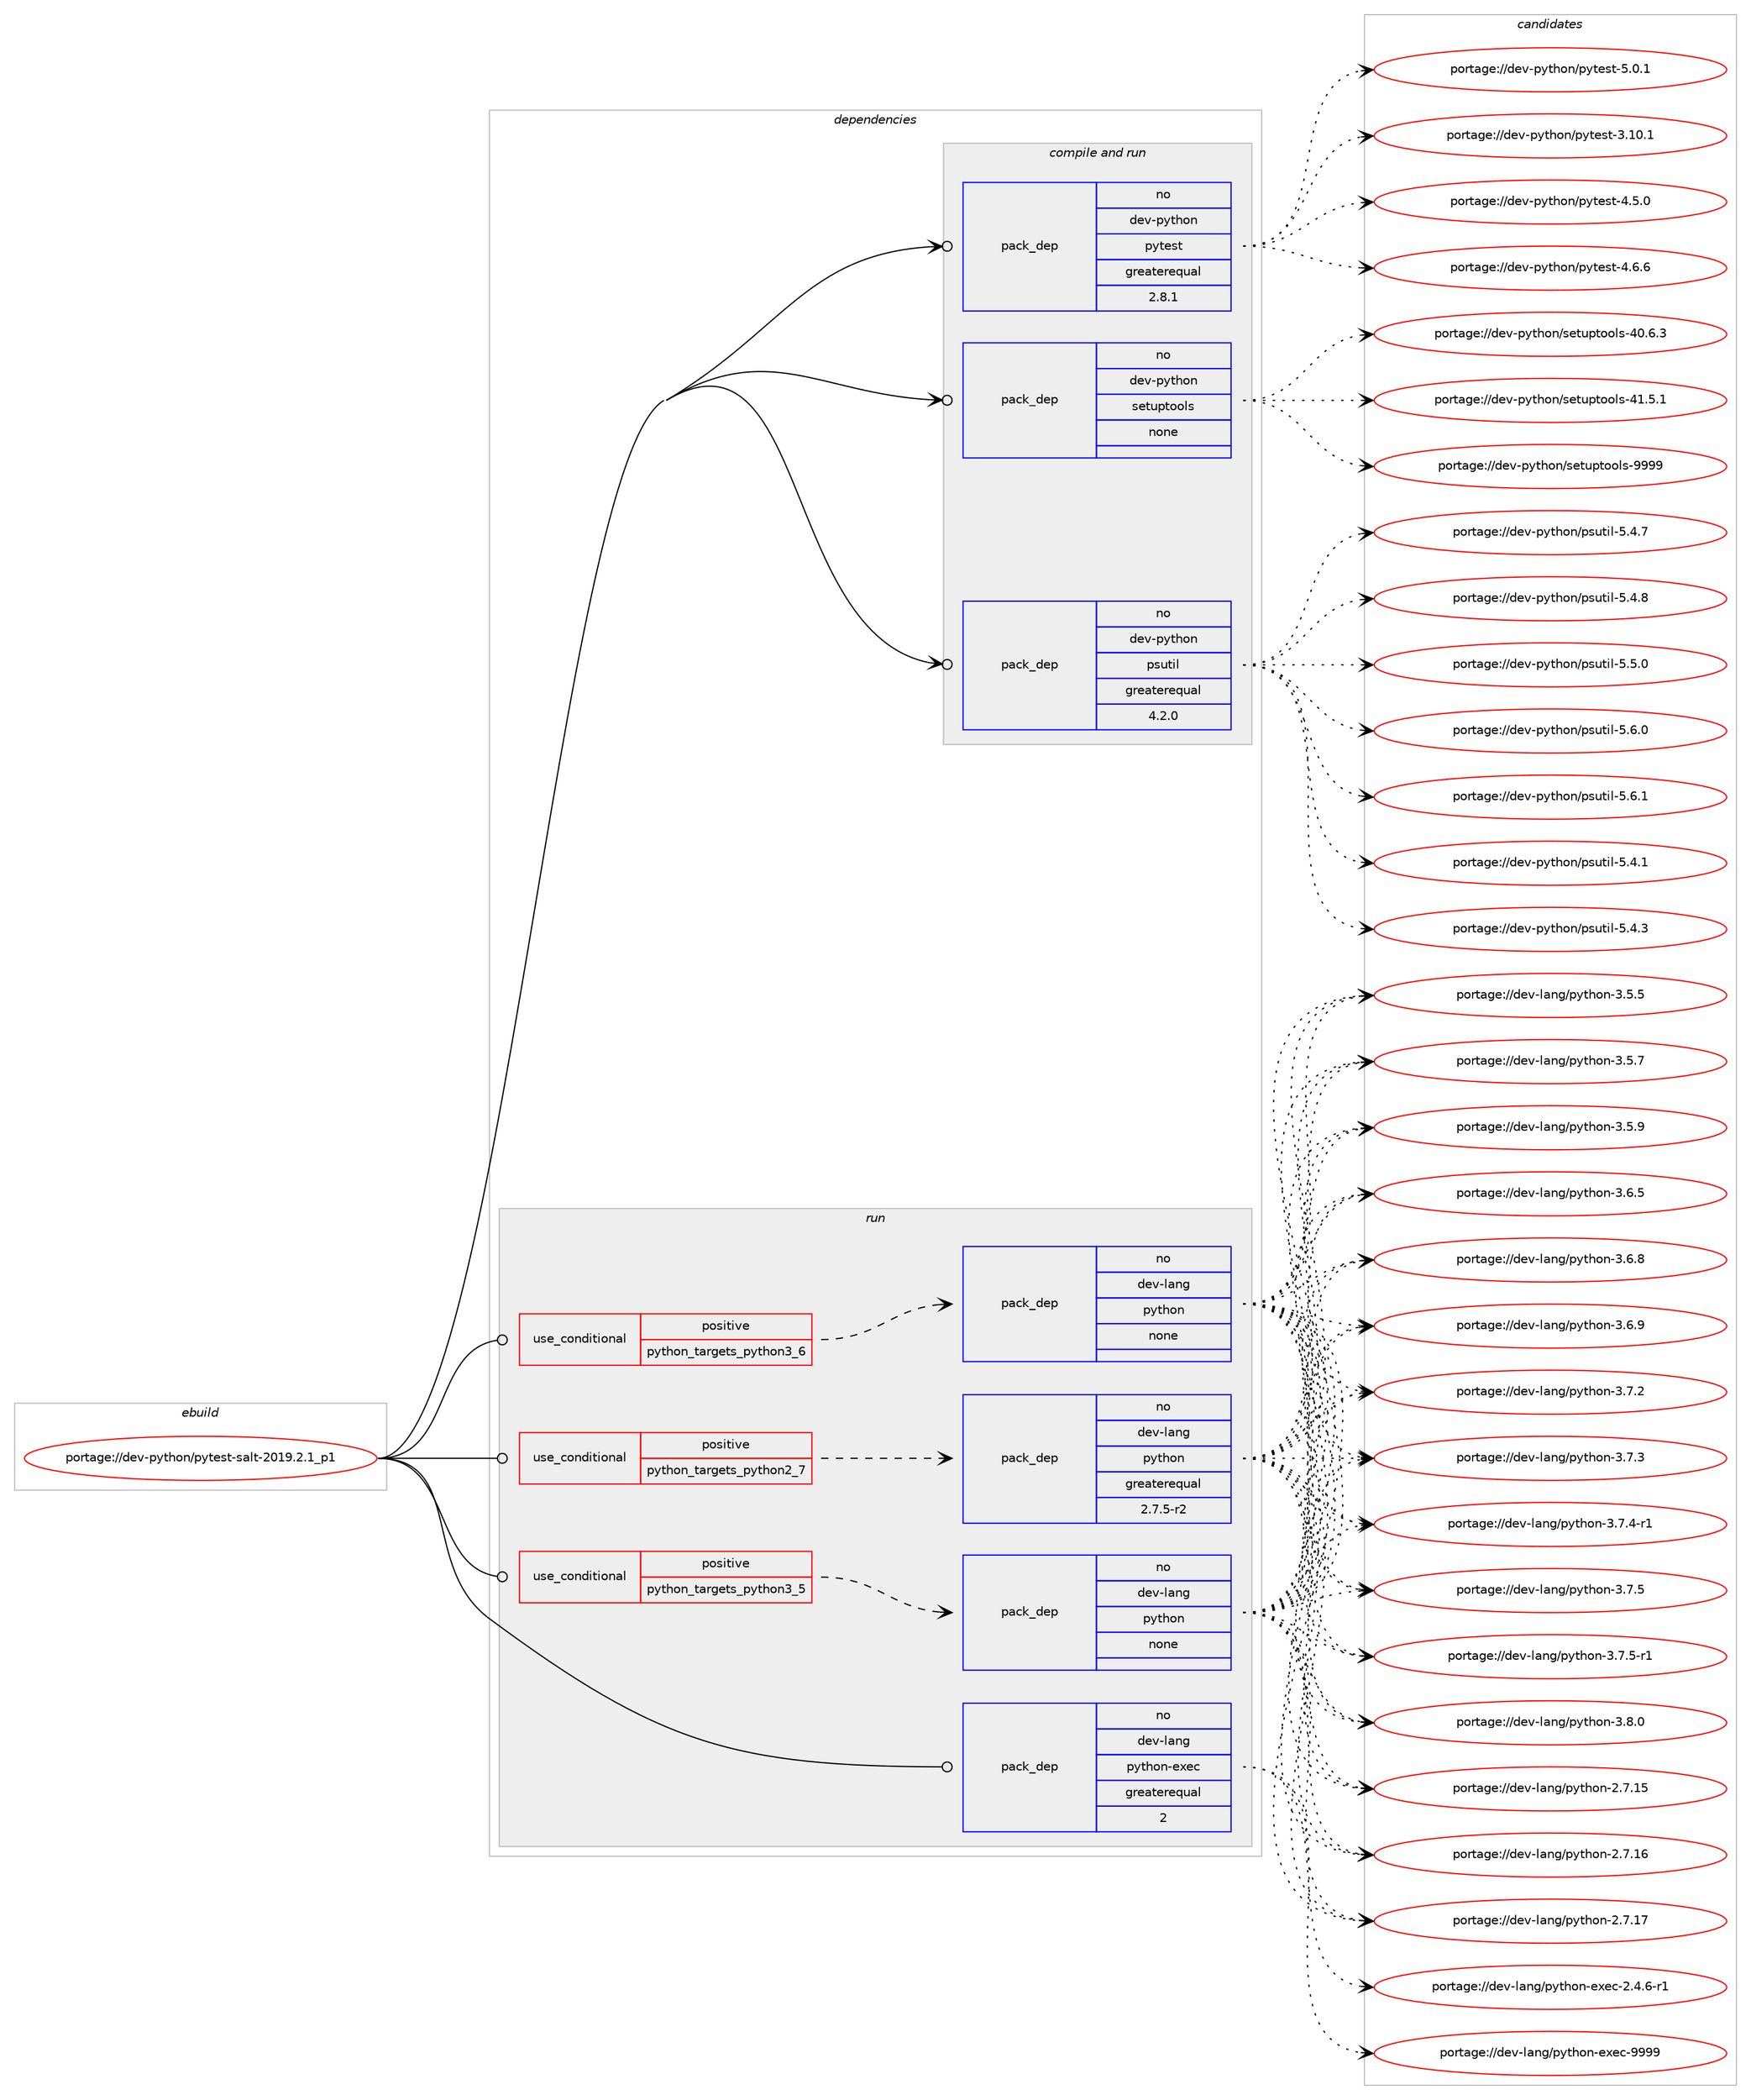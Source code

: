 digraph prolog {

# *************
# Graph options
# *************

newrank=true;
concentrate=true;
compound=true;
graph [rankdir=LR,fontname=Helvetica,fontsize=10,ranksep=1.5];#, ranksep=2.5, nodesep=0.2];
edge  [arrowhead=vee];
node  [fontname=Helvetica,fontsize=10];

# **********
# The ebuild
# **********

subgraph cluster_leftcol {
color=gray;
rank=same;
label=<<i>ebuild</i>>;
id [label="portage://dev-python/pytest-salt-2019.2.1_p1", color=red, width=4, href="../dev-python/pytest-salt-2019.2.1_p1.svg"];
}

# ****************
# The dependencies
# ****************

subgraph cluster_midcol {
color=gray;
label=<<i>dependencies</i>>;
subgraph cluster_compile {
fillcolor="#eeeeee";
style=filled;
label=<<i>compile</i>>;
}
subgraph cluster_compileandrun {
fillcolor="#eeeeee";
style=filled;
label=<<i>compile and run</i>>;
subgraph pack125009 {
dependency164909 [label=<<TABLE BORDER="0" CELLBORDER="1" CELLSPACING="0" CELLPADDING="4" WIDTH="220"><TR><TD ROWSPAN="6" CELLPADDING="30">pack_dep</TD></TR><TR><TD WIDTH="110">no</TD></TR><TR><TD>dev-python</TD></TR><TR><TD>psutil</TD></TR><TR><TD>greaterequal</TD></TR><TR><TD>4.2.0</TD></TR></TABLE>>, shape=none, color=blue];
}
id:e -> dependency164909:w [weight=20,style="solid",arrowhead="odotvee"];
subgraph pack125010 {
dependency164910 [label=<<TABLE BORDER="0" CELLBORDER="1" CELLSPACING="0" CELLPADDING="4" WIDTH="220"><TR><TD ROWSPAN="6" CELLPADDING="30">pack_dep</TD></TR><TR><TD WIDTH="110">no</TD></TR><TR><TD>dev-python</TD></TR><TR><TD>pytest</TD></TR><TR><TD>greaterequal</TD></TR><TR><TD>2.8.1</TD></TR></TABLE>>, shape=none, color=blue];
}
id:e -> dependency164910:w [weight=20,style="solid",arrowhead="odotvee"];
subgraph pack125011 {
dependency164911 [label=<<TABLE BORDER="0" CELLBORDER="1" CELLSPACING="0" CELLPADDING="4" WIDTH="220"><TR><TD ROWSPAN="6" CELLPADDING="30">pack_dep</TD></TR><TR><TD WIDTH="110">no</TD></TR><TR><TD>dev-python</TD></TR><TR><TD>setuptools</TD></TR><TR><TD>none</TD></TR><TR><TD></TD></TR></TABLE>>, shape=none, color=blue];
}
id:e -> dependency164911:w [weight=20,style="solid",arrowhead="odotvee"];
}
subgraph cluster_run {
fillcolor="#eeeeee";
style=filled;
label=<<i>run</i>>;
subgraph cond36513 {
dependency164912 [label=<<TABLE BORDER="0" CELLBORDER="1" CELLSPACING="0" CELLPADDING="4"><TR><TD ROWSPAN="3" CELLPADDING="10">use_conditional</TD></TR><TR><TD>positive</TD></TR><TR><TD>python_targets_python2_7</TD></TR></TABLE>>, shape=none, color=red];
subgraph pack125012 {
dependency164913 [label=<<TABLE BORDER="0" CELLBORDER="1" CELLSPACING="0" CELLPADDING="4" WIDTH="220"><TR><TD ROWSPAN="6" CELLPADDING="30">pack_dep</TD></TR><TR><TD WIDTH="110">no</TD></TR><TR><TD>dev-lang</TD></TR><TR><TD>python</TD></TR><TR><TD>greaterequal</TD></TR><TR><TD>2.7.5-r2</TD></TR></TABLE>>, shape=none, color=blue];
}
dependency164912:e -> dependency164913:w [weight=20,style="dashed",arrowhead="vee"];
}
id:e -> dependency164912:w [weight=20,style="solid",arrowhead="odot"];
subgraph cond36514 {
dependency164914 [label=<<TABLE BORDER="0" CELLBORDER="1" CELLSPACING="0" CELLPADDING="4"><TR><TD ROWSPAN="3" CELLPADDING="10">use_conditional</TD></TR><TR><TD>positive</TD></TR><TR><TD>python_targets_python3_5</TD></TR></TABLE>>, shape=none, color=red];
subgraph pack125013 {
dependency164915 [label=<<TABLE BORDER="0" CELLBORDER="1" CELLSPACING="0" CELLPADDING="4" WIDTH="220"><TR><TD ROWSPAN="6" CELLPADDING="30">pack_dep</TD></TR><TR><TD WIDTH="110">no</TD></TR><TR><TD>dev-lang</TD></TR><TR><TD>python</TD></TR><TR><TD>none</TD></TR><TR><TD></TD></TR></TABLE>>, shape=none, color=blue];
}
dependency164914:e -> dependency164915:w [weight=20,style="dashed",arrowhead="vee"];
}
id:e -> dependency164914:w [weight=20,style="solid",arrowhead="odot"];
subgraph cond36515 {
dependency164916 [label=<<TABLE BORDER="0" CELLBORDER="1" CELLSPACING="0" CELLPADDING="4"><TR><TD ROWSPAN="3" CELLPADDING="10">use_conditional</TD></TR><TR><TD>positive</TD></TR><TR><TD>python_targets_python3_6</TD></TR></TABLE>>, shape=none, color=red];
subgraph pack125014 {
dependency164917 [label=<<TABLE BORDER="0" CELLBORDER="1" CELLSPACING="0" CELLPADDING="4" WIDTH="220"><TR><TD ROWSPAN="6" CELLPADDING="30">pack_dep</TD></TR><TR><TD WIDTH="110">no</TD></TR><TR><TD>dev-lang</TD></TR><TR><TD>python</TD></TR><TR><TD>none</TD></TR><TR><TD></TD></TR></TABLE>>, shape=none, color=blue];
}
dependency164916:e -> dependency164917:w [weight=20,style="dashed",arrowhead="vee"];
}
id:e -> dependency164916:w [weight=20,style="solid",arrowhead="odot"];
subgraph pack125015 {
dependency164918 [label=<<TABLE BORDER="0" CELLBORDER="1" CELLSPACING="0" CELLPADDING="4" WIDTH="220"><TR><TD ROWSPAN="6" CELLPADDING="30">pack_dep</TD></TR><TR><TD WIDTH="110">no</TD></TR><TR><TD>dev-lang</TD></TR><TR><TD>python-exec</TD></TR><TR><TD>greaterequal</TD></TR><TR><TD>2</TD></TR></TABLE>>, shape=none, color=blue];
}
id:e -> dependency164918:w [weight=20,style="solid",arrowhead="odot"];
}
}

# **************
# The candidates
# **************

subgraph cluster_choices {
rank=same;
color=gray;
label=<<i>candidates</i>>;

subgraph choice125009 {
color=black;
nodesep=1;
choiceportage1001011184511212111610411111047112115117116105108455346524649 [label="portage://dev-python/psutil-5.4.1", color=red, width=4,href="../dev-python/psutil-5.4.1.svg"];
choiceportage1001011184511212111610411111047112115117116105108455346524651 [label="portage://dev-python/psutil-5.4.3", color=red, width=4,href="../dev-python/psutil-5.4.3.svg"];
choiceportage1001011184511212111610411111047112115117116105108455346524655 [label="portage://dev-python/psutil-5.4.7", color=red, width=4,href="../dev-python/psutil-5.4.7.svg"];
choiceportage1001011184511212111610411111047112115117116105108455346524656 [label="portage://dev-python/psutil-5.4.8", color=red, width=4,href="../dev-python/psutil-5.4.8.svg"];
choiceportage1001011184511212111610411111047112115117116105108455346534648 [label="portage://dev-python/psutil-5.5.0", color=red, width=4,href="../dev-python/psutil-5.5.0.svg"];
choiceportage1001011184511212111610411111047112115117116105108455346544648 [label="portage://dev-python/psutil-5.6.0", color=red, width=4,href="../dev-python/psutil-5.6.0.svg"];
choiceportage1001011184511212111610411111047112115117116105108455346544649 [label="portage://dev-python/psutil-5.6.1", color=red, width=4,href="../dev-python/psutil-5.6.1.svg"];
dependency164909:e -> choiceportage1001011184511212111610411111047112115117116105108455346524649:w [style=dotted,weight="100"];
dependency164909:e -> choiceportage1001011184511212111610411111047112115117116105108455346524651:w [style=dotted,weight="100"];
dependency164909:e -> choiceportage1001011184511212111610411111047112115117116105108455346524655:w [style=dotted,weight="100"];
dependency164909:e -> choiceportage1001011184511212111610411111047112115117116105108455346524656:w [style=dotted,weight="100"];
dependency164909:e -> choiceportage1001011184511212111610411111047112115117116105108455346534648:w [style=dotted,weight="100"];
dependency164909:e -> choiceportage1001011184511212111610411111047112115117116105108455346544648:w [style=dotted,weight="100"];
dependency164909:e -> choiceportage1001011184511212111610411111047112115117116105108455346544649:w [style=dotted,weight="100"];
}
subgraph choice125010 {
color=black;
nodesep=1;
choiceportage100101118451121211161041111104711212111610111511645514649484649 [label="portage://dev-python/pytest-3.10.1", color=red, width=4,href="../dev-python/pytest-3.10.1.svg"];
choiceportage1001011184511212111610411111047112121116101115116455246534648 [label="portage://dev-python/pytest-4.5.0", color=red, width=4,href="../dev-python/pytest-4.5.0.svg"];
choiceportage1001011184511212111610411111047112121116101115116455246544654 [label="portage://dev-python/pytest-4.6.6", color=red, width=4,href="../dev-python/pytest-4.6.6.svg"];
choiceportage1001011184511212111610411111047112121116101115116455346484649 [label="portage://dev-python/pytest-5.0.1", color=red, width=4,href="../dev-python/pytest-5.0.1.svg"];
dependency164910:e -> choiceportage100101118451121211161041111104711212111610111511645514649484649:w [style=dotted,weight="100"];
dependency164910:e -> choiceportage1001011184511212111610411111047112121116101115116455246534648:w [style=dotted,weight="100"];
dependency164910:e -> choiceportage1001011184511212111610411111047112121116101115116455246544654:w [style=dotted,weight="100"];
dependency164910:e -> choiceportage1001011184511212111610411111047112121116101115116455346484649:w [style=dotted,weight="100"];
}
subgraph choice125011 {
color=black;
nodesep=1;
choiceportage100101118451121211161041111104711510111611711211611111110811545524846544651 [label="portage://dev-python/setuptools-40.6.3", color=red, width=4,href="../dev-python/setuptools-40.6.3.svg"];
choiceportage100101118451121211161041111104711510111611711211611111110811545524946534649 [label="portage://dev-python/setuptools-41.5.1", color=red, width=4,href="../dev-python/setuptools-41.5.1.svg"];
choiceportage10010111845112121116104111110471151011161171121161111111081154557575757 [label="portage://dev-python/setuptools-9999", color=red, width=4,href="../dev-python/setuptools-9999.svg"];
dependency164911:e -> choiceportage100101118451121211161041111104711510111611711211611111110811545524846544651:w [style=dotted,weight="100"];
dependency164911:e -> choiceportage100101118451121211161041111104711510111611711211611111110811545524946534649:w [style=dotted,weight="100"];
dependency164911:e -> choiceportage10010111845112121116104111110471151011161171121161111111081154557575757:w [style=dotted,weight="100"];
}
subgraph choice125012 {
color=black;
nodesep=1;
choiceportage10010111845108971101034711212111610411111045504655464953 [label="portage://dev-lang/python-2.7.15", color=red, width=4,href="../dev-lang/python-2.7.15.svg"];
choiceportage10010111845108971101034711212111610411111045504655464954 [label="portage://dev-lang/python-2.7.16", color=red, width=4,href="../dev-lang/python-2.7.16.svg"];
choiceportage10010111845108971101034711212111610411111045504655464955 [label="portage://dev-lang/python-2.7.17", color=red, width=4,href="../dev-lang/python-2.7.17.svg"];
choiceportage100101118451089711010347112121116104111110455146534653 [label="portage://dev-lang/python-3.5.5", color=red, width=4,href="../dev-lang/python-3.5.5.svg"];
choiceportage100101118451089711010347112121116104111110455146534655 [label="portage://dev-lang/python-3.5.7", color=red, width=4,href="../dev-lang/python-3.5.7.svg"];
choiceportage100101118451089711010347112121116104111110455146534657 [label="portage://dev-lang/python-3.5.9", color=red, width=4,href="../dev-lang/python-3.5.9.svg"];
choiceportage100101118451089711010347112121116104111110455146544653 [label="portage://dev-lang/python-3.6.5", color=red, width=4,href="../dev-lang/python-3.6.5.svg"];
choiceportage100101118451089711010347112121116104111110455146544656 [label="portage://dev-lang/python-3.6.8", color=red, width=4,href="../dev-lang/python-3.6.8.svg"];
choiceportage100101118451089711010347112121116104111110455146544657 [label="portage://dev-lang/python-3.6.9", color=red, width=4,href="../dev-lang/python-3.6.9.svg"];
choiceportage100101118451089711010347112121116104111110455146554650 [label="portage://dev-lang/python-3.7.2", color=red, width=4,href="../dev-lang/python-3.7.2.svg"];
choiceportage100101118451089711010347112121116104111110455146554651 [label="portage://dev-lang/python-3.7.3", color=red, width=4,href="../dev-lang/python-3.7.3.svg"];
choiceportage1001011184510897110103471121211161041111104551465546524511449 [label="portage://dev-lang/python-3.7.4-r1", color=red, width=4,href="../dev-lang/python-3.7.4-r1.svg"];
choiceportage100101118451089711010347112121116104111110455146554653 [label="portage://dev-lang/python-3.7.5", color=red, width=4,href="../dev-lang/python-3.7.5.svg"];
choiceportage1001011184510897110103471121211161041111104551465546534511449 [label="portage://dev-lang/python-3.7.5-r1", color=red, width=4,href="../dev-lang/python-3.7.5-r1.svg"];
choiceportage100101118451089711010347112121116104111110455146564648 [label="portage://dev-lang/python-3.8.0", color=red, width=4,href="../dev-lang/python-3.8.0.svg"];
dependency164913:e -> choiceportage10010111845108971101034711212111610411111045504655464953:w [style=dotted,weight="100"];
dependency164913:e -> choiceportage10010111845108971101034711212111610411111045504655464954:w [style=dotted,weight="100"];
dependency164913:e -> choiceportage10010111845108971101034711212111610411111045504655464955:w [style=dotted,weight="100"];
dependency164913:e -> choiceportage100101118451089711010347112121116104111110455146534653:w [style=dotted,weight="100"];
dependency164913:e -> choiceportage100101118451089711010347112121116104111110455146534655:w [style=dotted,weight="100"];
dependency164913:e -> choiceportage100101118451089711010347112121116104111110455146534657:w [style=dotted,weight="100"];
dependency164913:e -> choiceportage100101118451089711010347112121116104111110455146544653:w [style=dotted,weight="100"];
dependency164913:e -> choiceportage100101118451089711010347112121116104111110455146544656:w [style=dotted,weight="100"];
dependency164913:e -> choiceportage100101118451089711010347112121116104111110455146544657:w [style=dotted,weight="100"];
dependency164913:e -> choiceportage100101118451089711010347112121116104111110455146554650:w [style=dotted,weight="100"];
dependency164913:e -> choiceportage100101118451089711010347112121116104111110455146554651:w [style=dotted,weight="100"];
dependency164913:e -> choiceportage1001011184510897110103471121211161041111104551465546524511449:w [style=dotted,weight="100"];
dependency164913:e -> choiceportage100101118451089711010347112121116104111110455146554653:w [style=dotted,weight="100"];
dependency164913:e -> choiceportage1001011184510897110103471121211161041111104551465546534511449:w [style=dotted,weight="100"];
dependency164913:e -> choiceportage100101118451089711010347112121116104111110455146564648:w [style=dotted,weight="100"];
}
subgraph choice125013 {
color=black;
nodesep=1;
choiceportage10010111845108971101034711212111610411111045504655464953 [label="portage://dev-lang/python-2.7.15", color=red, width=4,href="../dev-lang/python-2.7.15.svg"];
choiceportage10010111845108971101034711212111610411111045504655464954 [label="portage://dev-lang/python-2.7.16", color=red, width=4,href="../dev-lang/python-2.7.16.svg"];
choiceportage10010111845108971101034711212111610411111045504655464955 [label="portage://dev-lang/python-2.7.17", color=red, width=4,href="../dev-lang/python-2.7.17.svg"];
choiceportage100101118451089711010347112121116104111110455146534653 [label="portage://dev-lang/python-3.5.5", color=red, width=4,href="../dev-lang/python-3.5.5.svg"];
choiceportage100101118451089711010347112121116104111110455146534655 [label="portage://dev-lang/python-3.5.7", color=red, width=4,href="../dev-lang/python-3.5.7.svg"];
choiceportage100101118451089711010347112121116104111110455146534657 [label="portage://dev-lang/python-3.5.9", color=red, width=4,href="../dev-lang/python-3.5.9.svg"];
choiceportage100101118451089711010347112121116104111110455146544653 [label="portage://dev-lang/python-3.6.5", color=red, width=4,href="../dev-lang/python-3.6.5.svg"];
choiceportage100101118451089711010347112121116104111110455146544656 [label="portage://dev-lang/python-3.6.8", color=red, width=4,href="../dev-lang/python-3.6.8.svg"];
choiceportage100101118451089711010347112121116104111110455146544657 [label="portage://dev-lang/python-3.6.9", color=red, width=4,href="../dev-lang/python-3.6.9.svg"];
choiceportage100101118451089711010347112121116104111110455146554650 [label="portage://dev-lang/python-3.7.2", color=red, width=4,href="../dev-lang/python-3.7.2.svg"];
choiceportage100101118451089711010347112121116104111110455146554651 [label="portage://dev-lang/python-3.7.3", color=red, width=4,href="../dev-lang/python-3.7.3.svg"];
choiceportage1001011184510897110103471121211161041111104551465546524511449 [label="portage://dev-lang/python-3.7.4-r1", color=red, width=4,href="../dev-lang/python-3.7.4-r1.svg"];
choiceportage100101118451089711010347112121116104111110455146554653 [label="portage://dev-lang/python-3.7.5", color=red, width=4,href="../dev-lang/python-3.7.5.svg"];
choiceportage1001011184510897110103471121211161041111104551465546534511449 [label="portage://dev-lang/python-3.7.5-r1", color=red, width=4,href="../dev-lang/python-3.7.5-r1.svg"];
choiceportage100101118451089711010347112121116104111110455146564648 [label="portage://dev-lang/python-3.8.0", color=red, width=4,href="../dev-lang/python-3.8.0.svg"];
dependency164915:e -> choiceportage10010111845108971101034711212111610411111045504655464953:w [style=dotted,weight="100"];
dependency164915:e -> choiceportage10010111845108971101034711212111610411111045504655464954:w [style=dotted,weight="100"];
dependency164915:e -> choiceportage10010111845108971101034711212111610411111045504655464955:w [style=dotted,weight="100"];
dependency164915:e -> choiceportage100101118451089711010347112121116104111110455146534653:w [style=dotted,weight="100"];
dependency164915:e -> choiceportage100101118451089711010347112121116104111110455146534655:w [style=dotted,weight="100"];
dependency164915:e -> choiceportage100101118451089711010347112121116104111110455146534657:w [style=dotted,weight="100"];
dependency164915:e -> choiceportage100101118451089711010347112121116104111110455146544653:w [style=dotted,weight="100"];
dependency164915:e -> choiceportage100101118451089711010347112121116104111110455146544656:w [style=dotted,weight="100"];
dependency164915:e -> choiceportage100101118451089711010347112121116104111110455146544657:w [style=dotted,weight="100"];
dependency164915:e -> choiceportage100101118451089711010347112121116104111110455146554650:w [style=dotted,weight="100"];
dependency164915:e -> choiceportage100101118451089711010347112121116104111110455146554651:w [style=dotted,weight="100"];
dependency164915:e -> choiceportage1001011184510897110103471121211161041111104551465546524511449:w [style=dotted,weight="100"];
dependency164915:e -> choiceportage100101118451089711010347112121116104111110455146554653:w [style=dotted,weight="100"];
dependency164915:e -> choiceportage1001011184510897110103471121211161041111104551465546534511449:w [style=dotted,weight="100"];
dependency164915:e -> choiceportage100101118451089711010347112121116104111110455146564648:w [style=dotted,weight="100"];
}
subgraph choice125014 {
color=black;
nodesep=1;
choiceportage10010111845108971101034711212111610411111045504655464953 [label="portage://dev-lang/python-2.7.15", color=red, width=4,href="../dev-lang/python-2.7.15.svg"];
choiceportage10010111845108971101034711212111610411111045504655464954 [label="portage://dev-lang/python-2.7.16", color=red, width=4,href="../dev-lang/python-2.7.16.svg"];
choiceportage10010111845108971101034711212111610411111045504655464955 [label="portage://dev-lang/python-2.7.17", color=red, width=4,href="../dev-lang/python-2.7.17.svg"];
choiceportage100101118451089711010347112121116104111110455146534653 [label="portage://dev-lang/python-3.5.5", color=red, width=4,href="../dev-lang/python-3.5.5.svg"];
choiceportage100101118451089711010347112121116104111110455146534655 [label="portage://dev-lang/python-3.5.7", color=red, width=4,href="../dev-lang/python-3.5.7.svg"];
choiceportage100101118451089711010347112121116104111110455146534657 [label="portage://dev-lang/python-3.5.9", color=red, width=4,href="../dev-lang/python-3.5.9.svg"];
choiceportage100101118451089711010347112121116104111110455146544653 [label="portage://dev-lang/python-3.6.5", color=red, width=4,href="../dev-lang/python-3.6.5.svg"];
choiceportage100101118451089711010347112121116104111110455146544656 [label="portage://dev-lang/python-3.6.8", color=red, width=4,href="../dev-lang/python-3.6.8.svg"];
choiceportage100101118451089711010347112121116104111110455146544657 [label="portage://dev-lang/python-3.6.9", color=red, width=4,href="../dev-lang/python-3.6.9.svg"];
choiceportage100101118451089711010347112121116104111110455146554650 [label="portage://dev-lang/python-3.7.2", color=red, width=4,href="../dev-lang/python-3.7.2.svg"];
choiceportage100101118451089711010347112121116104111110455146554651 [label="portage://dev-lang/python-3.7.3", color=red, width=4,href="../dev-lang/python-3.7.3.svg"];
choiceportage1001011184510897110103471121211161041111104551465546524511449 [label="portage://dev-lang/python-3.7.4-r1", color=red, width=4,href="../dev-lang/python-3.7.4-r1.svg"];
choiceportage100101118451089711010347112121116104111110455146554653 [label="portage://dev-lang/python-3.7.5", color=red, width=4,href="../dev-lang/python-3.7.5.svg"];
choiceportage1001011184510897110103471121211161041111104551465546534511449 [label="portage://dev-lang/python-3.7.5-r1", color=red, width=4,href="../dev-lang/python-3.7.5-r1.svg"];
choiceportage100101118451089711010347112121116104111110455146564648 [label="portage://dev-lang/python-3.8.0", color=red, width=4,href="../dev-lang/python-3.8.0.svg"];
dependency164917:e -> choiceportage10010111845108971101034711212111610411111045504655464953:w [style=dotted,weight="100"];
dependency164917:e -> choiceportage10010111845108971101034711212111610411111045504655464954:w [style=dotted,weight="100"];
dependency164917:e -> choiceportage10010111845108971101034711212111610411111045504655464955:w [style=dotted,weight="100"];
dependency164917:e -> choiceportage100101118451089711010347112121116104111110455146534653:w [style=dotted,weight="100"];
dependency164917:e -> choiceportage100101118451089711010347112121116104111110455146534655:w [style=dotted,weight="100"];
dependency164917:e -> choiceportage100101118451089711010347112121116104111110455146534657:w [style=dotted,weight="100"];
dependency164917:e -> choiceportage100101118451089711010347112121116104111110455146544653:w [style=dotted,weight="100"];
dependency164917:e -> choiceportage100101118451089711010347112121116104111110455146544656:w [style=dotted,weight="100"];
dependency164917:e -> choiceportage100101118451089711010347112121116104111110455146544657:w [style=dotted,weight="100"];
dependency164917:e -> choiceportage100101118451089711010347112121116104111110455146554650:w [style=dotted,weight="100"];
dependency164917:e -> choiceportage100101118451089711010347112121116104111110455146554651:w [style=dotted,weight="100"];
dependency164917:e -> choiceportage1001011184510897110103471121211161041111104551465546524511449:w [style=dotted,weight="100"];
dependency164917:e -> choiceportage100101118451089711010347112121116104111110455146554653:w [style=dotted,weight="100"];
dependency164917:e -> choiceportage1001011184510897110103471121211161041111104551465546534511449:w [style=dotted,weight="100"];
dependency164917:e -> choiceportage100101118451089711010347112121116104111110455146564648:w [style=dotted,weight="100"];
}
subgraph choice125015 {
color=black;
nodesep=1;
choiceportage10010111845108971101034711212111610411111045101120101994550465246544511449 [label="portage://dev-lang/python-exec-2.4.6-r1", color=red, width=4,href="../dev-lang/python-exec-2.4.6-r1.svg"];
choiceportage10010111845108971101034711212111610411111045101120101994557575757 [label="portage://dev-lang/python-exec-9999", color=red, width=4,href="../dev-lang/python-exec-9999.svg"];
dependency164918:e -> choiceportage10010111845108971101034711212111610411111045101120101994550465246544511449:w [style=dotted,weight="100"];
dependency164918:e -> choiceportage10010111845108971101034711212111610411111045101120101994557575757:w [style=dotted,weight="100"];
}
}

}
